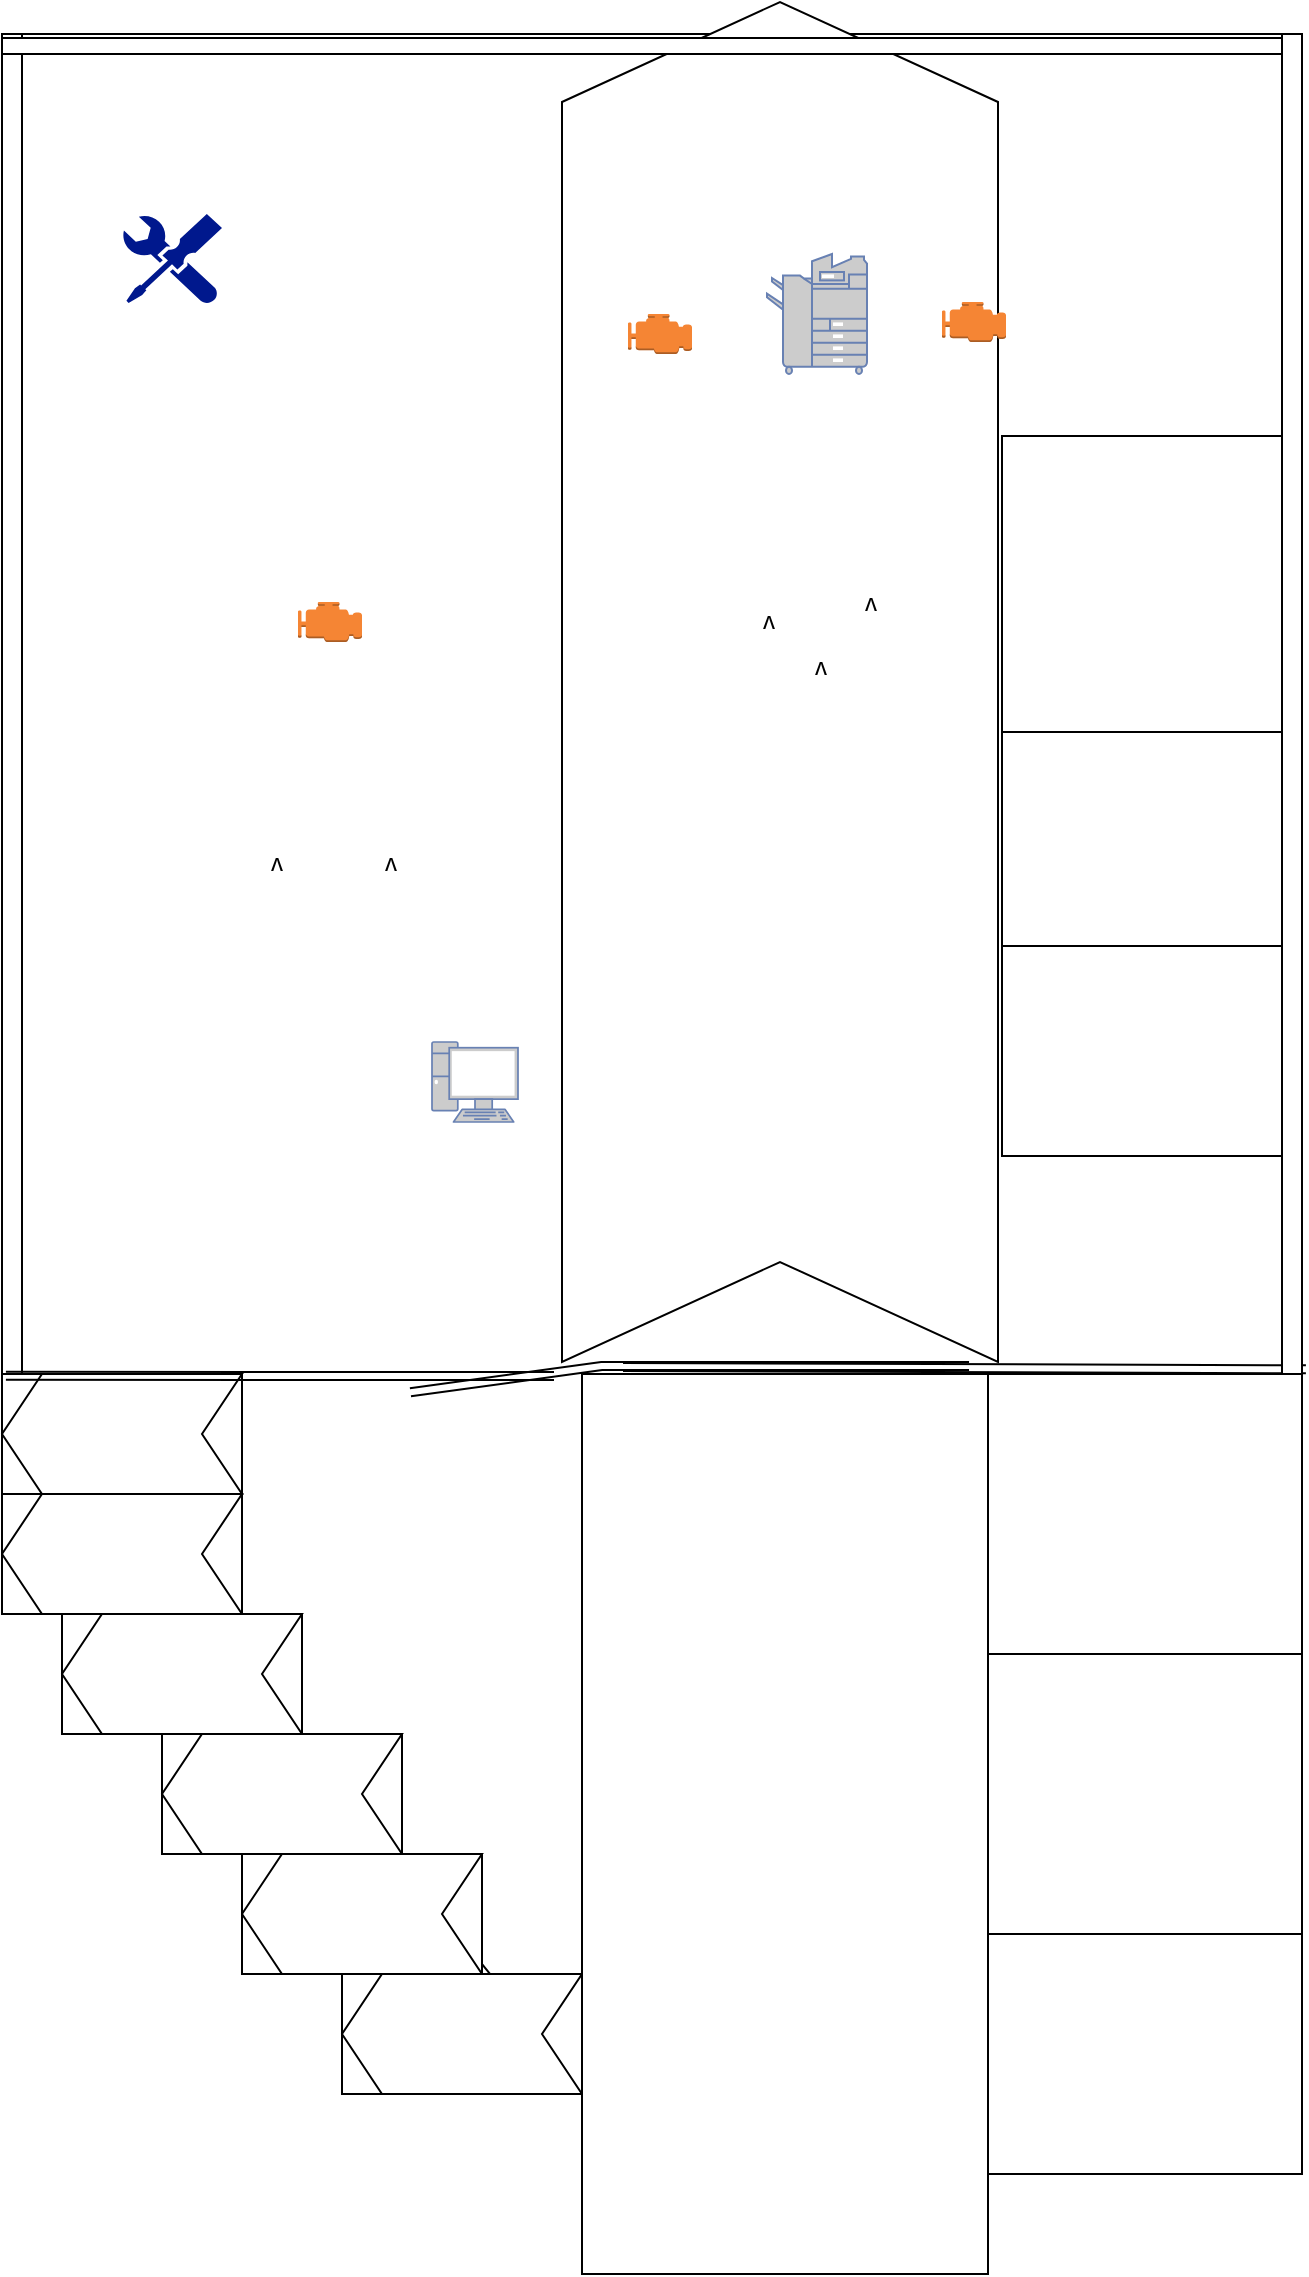 <mxfile version="12.1.9" type="device" pages="1"><diagram id="a69GkUYEjFTFGIZ9Mxtl" name="Page-1"><mxGraphModel dx="1408" dy="731" grid="1" gridSize="10" guides="1" tooltips="1" connect="1" arrows="1" fold="1" page="1" pageScale="1" pageWidth="827" pageHeight="1169" math="0" shadow="0"><root><mxCell id="0"/><mxCell id="1" parent="0"/><mxCell id="UFvwffbPgBp1j3yUa60Z-2" value="" style="shape=offPageConnector;whiteSpace=wrap;html=1;" vertex="1" parent="1"><mxGeometry x="100" y="40" width="650" height="1070" as="geometry"/></mxCell><mxCell id="UFvwffbPgBp1j3yUa60Z-3" value="" style="shape=step;perimeter=stepPerimeter;whiteSpace=wrap;html=1;fixedSize=1;rotation=-90;size=50;" vertex="1" parent="1"><mxGeometry x="149" y="255" width="680" height="218" as="geometry"/></mxCell><mxCell id="UFvwffbPgBp1j3yUa60Z-5" value="" style="shape=link;html=1;entryX=1.003;entryY=0.624;entryDx=0;entryDy=0;entryPerimeter=0;exitX=0.003;exitY=0.627;exitDx=0;exitDy=0;exitPerimeter=0;" edge="1" parent="1" target="UFvwffbPgBp1j3yUa60Z-2"><mxGeometry width="50" height="50" relative="1" as="geometry"><mxPoint x="410.519" y="706.471" as="sourcePoint"/><mxPoint x="150" y="1130" as="targetPoint"/></mxGeometry></mxCell><mxCell id="UFvwffbPgBp1j3yUa60Z-6" value="" style="rounded=0;whiteSpace=wrap;html=1;" vertex="1" parent="1"><mxGeometry x="100" y="710" width="120" height="60" as="geometry"/></mxCell><mxCell id="UFvwffbPgBp1j3yUa60Z-7" value="" style="shape=step;perimeter=stepPerimeter;whiteSpace=wrap;html=1;fixedSize=1;rotation=180;" vertex="1" parent="1"><mxGeometry x="100" y="710" width="120" height="60" as="geometry"/></mxCell><mxCell id="UFvwffbPgBp1j3yUa60Z-8" value="" style="rounded=0;whiteSpace=wrap;html=1;" vertex="1" parent="1"><mxGeometry x="100" y="770" width="120" height="60" as="geometry"/></mxCell><mxCell id="UFvwffbPgBp1j3yUa60Z-9" value="" style="rounded=0;whiteSpace=wrap;html=1;" vertex="1" parent="1"><mxGeometry x="130" y="830" width="120" height="60" as="geometry"/></mxCell><mxCell id="UFvwffbPgBp1j3yUa60Z-10" value="" style="rounded=0;whiteSpace=wrap;html=1;" vertex="1" parent="1"><mxGeometry x="180" y="890" width="120" height="60" as="geometry"/></mxCell><mxCell id="UFvwffbPgBp1j3yUa60Z-11" value="" style="rounded=0;whiteSpace=wrap;html=1;" vertex="1" parent="1"><mxGeometry x="220" y="950" width="120" height="60" as="geometry"/></mxCell><mxCell id="UFvwffbPgBp1j3yUa60Z-12" value="" style="shape=step;perimeter=stepPerimeter;whiteSpace=wrap;html=1;fixedSize=1;rotation=180;" vertex="1" parent="1"><mxGeometry x="100" y="770" width="120" height="60" as="geometry"/></mxCell><mxCell id="UFvwffbPgBp1j3yUa60Z-13" value="" style="shape=step;perimeter=stepPerimeter;whiteSpace=wrap;html=1;fixedSize=1;rotation=180;" vertex="1" parent="1"><mxGeometry x="130" y="830" width="120" height="60" as="geometry"/></mxCell><mxCell id="UFvwffbPgBp1j3yUa60Z-14" value="" style="shape=step;perimeter=stepPerimeter;whiteSpace=wrap;html=1;fixedSize=1;rotation=180;" vertex="1" parent="1"><mxGeometry x="180" y="890" width="120" height="60" as="geometry"/></mxCell><mxCell id="UFvwffbPgBp1j3yUa60Z-15" value="" style="shape=step;perimeter=stepPerimeter;whiteSpace=wrap;html=1;fixedSize=1;rotation=180;" vertex="1" parent="1"><mxGeometry x="220" y="950" width="120" height="60" as="geometry"/></mxCell><mxCell id="UFvwffbPgBp1j3yUa60Z-20" value="" style="rounded=0;whiteSpace=wrap;html=1;" vertex="1" parent="1"><mxGeometry x="270" y="1010" width="120" height="60" as="geometry"/></mxCell><mxCell id="UFvwffbPgBp1j3yUa60Z-21" value="" style="shape=step;perimeter=stepPerimeter;whiteSpace=wrap;html=1;fixedSize=1;rotation=180;" vertex="1" parent="1"><mxGeometry x="270" y="1010" width="120" height="60" as="geometry"/></mxCell><mxCell id="UFvwffbPgBp1j3yUa60Z-22" value="" style="rounded=0;whiteSpace=wrap;html=1;" vertex="1" parent="1"><mxGeometry x="100" y="40" width="10" height="670" as="geometry"/></mxCell><mxCell id="UFvwffbPgBp1j3yUa60Z-23" value="" style="rounded=0;whiteSpace=wrap;html=1;" vertex="1" parent="1"><mxGeometry x="100" y="42" width="650" height="8" as="geometry"/></mxCell><mxCell id="UFvwffbPgBp1j3yUa60Z-24" value="" style="rounded=0;whiteSpace=wrap;html=1;" vertex="1" parent="1"><mxGeometry x="740" y="40" width="10" height="670" as="geometry"/></mxCell><mxCell id="UFvwffbPgBp1j3yUa60Z-25" value="" style="shape=image;html=1;verticalAlign=top;verticalLabelPosition=bottom;labelBackgroundColor=#ffffff;imageAspect=0;aspect=fixed;image=https://cdn2.iconfinder.com/data/icons/humano2/128x128/apps/alienblaster.png" vertex="1" parent="1"><mxGeometry x="202" y="110" width="128" height="128" as="geometry"/></mxCell><mxCell id="UFvwffbPgBp1j3yUa60Z-26" value="" style="shape=image;html=1;verticalAlign=top;verticalLabelPosition=bottom;labelBackgroundColor=#ffffff;imageAspect=0;aspect=fixed;image=https://cdn2.iconfinder.com/data/icons/humano2/128x128/apps/alienblaster.png" vertex="1" parent="1"><mxGeometry x="202" y="430" width="128" height="128" as="geometry"/></mxCell><mxCell id="UFvwffbPgBp1j3yUa60Z-27" value="" style="shape=image;html=1;verticalAlign=top;verticalLabelPosition=bottom;labelBackgroundColor=#ffffff;imageAspect=0;aspect=fixed;image=https://cdn2.iconfinder.com/data/icons/humano2/128x128/apps/alienblaster.png" vertex="1" parent="1"><mxGeometry x="200" y="270" width="128" height="128" as="geometry"/></mxCell><mxCell id="UFvwffbPgBp1j3yUa60Z-28" value="" style="shape=image;html=1;verticalAlign=top;verticalLabelPosition=bottom;labelBackgroundColor=#ffffff;imageAspect=0;aspect=fixed;image=https://cdn3.iconfinder.com/data/icons/car-parts-18/64/door-mirror-wing-side-car-128.png;rotation=-90;" vertex="1" parent="1"><mxGeometry x="170" y="50" width="188" height="188" as="geometry"/></mxCell><mxCell id="UFvwffbPgBp1j3yUa60Z-29" value="" style="outlineConnect=0;dashed=0;verticalLabelPosition=bottom;verticalAlign=top;align=center;html=1;shape=mxgraph.aws3.emr_engine;fillColor=#F58534;gradientColor=none;" vertex="1" parent="1"><mxGeometry x="248" y="324" width="32" height="20" as="geometry"/></mxCell><mxCell id="UFvwffbPgBp1j3yUa60Z-30" value="" style="shape=image;html=1;verticalAlign=top;verticalLabelPosition=bottom;labelBackgroundColor=#ffffff;imageAspect=0;aspect=fixed;image=https://cdn0.iconfinder.com/data/icons/social-productivity-1/512/Startup_rocket-128.png;rotation=-180;" vertex="1" parent="1"><mxGeometry x="345" y="100" width="330" height="330" as="geometry"/></mxCell><mxCell id="UFvwffbPgBp1j3yUa60Z-31" value="" style="outlineConnect=0;dashed=0;verticalLabelPosition=bottom;verticalAlign=top;align=center;html=1;shape=mxgraph.aws3.emr_engine;fillColor=#F58534;gradientColor=none;" vertex="1" parent="1"><mxGeometry x="413" y="180" width="32" height="20" as="geometry"/></mxCell><mxCell id="UFvwffbPgBp1j3yUa60Z-32" value="" style="outlineConnect=0;dashed=0;verticalLabelPosition=bottom;verticalAlign=top;align=center;html=1;shape=mxgraph.aws3.emr_engine;fillColor=#F58534;gradientColor=none;" vertex="1" parent="1"><mxGeometry x="570" y="174" width="32" height="20" as="geometry"/></mxCell><mxCell id="UFvwffbPgBp1j3yUa60Z-33" value="v" style="shape=image;html=1;verticalAlign=top;verticalLabelPosition=bottom;labelBackgroundColor=#ffffff;imageAspect=0;aspect=fixed;image=https://cdn2.iconfinder.com/data/icons/army-glyph-1/512/Army_bomb_grenade_military_navy_military-128.png;rotation=180;" vertex="1" parent="1"><mxGeometry x="270" y="470" width="51" height="51" as="geometry"/></mxCell><mxCell id="UFvwffbPgBp1j3yUa60Z-34" value="v" style="shape=image;html=1;verticalAlign=top;verticalLabelPosition=bottom;labelBackgroundColor=#ffffff;imageAspect=0;aspect=fixed;image=https://cdn2.iconfinder.com/data/icons/army-glyph-1/512/Army_bomb_grenade_military_navy_military-128.png;rotation=180;" vertex="1" parent="1"><mxGeometry x="213" y="470" width="51" height="51" as="geometry"/></mxCell><mxCell id="UFvwffbPgBp1j3yUa60Z-35" value="v" style="shape=image;html=1;verticalAlign=top;verticalLabelPosition=bottom;labelBackgroundColor=#ffffff;imageAspect=0;aspect=fixed;image=https://cdn2.iconfinder.com/data/icons/army-glyph-1/512/Army_bomb_grenade_military_navy_military-128.png;rotation=180;" vertex="1" parent="1"><mxGeometry x="459" y="349.5" width="51" height="51" as="geometry"/></mxCell><mxCell id="UFvwffbPgBp1j3yUa60Z-36" value="v" style="shape=image;html=1;verticalAlign=top;verticalLabelPosition=bottom;labelBackgroundColor=#ffffff;imageAspect=0;aspect=fixed;image=https://cdn2.iconfinder.com/data/icons/army-glyph-1/512/Army_bomb_grenade_military_navy_military-128.png;rotation=180;" vertex="1" parent="1"><mxGeometry x="484.5" y="372.5" width="51" height="51" as="geometry"/></mxCell><mxCell id="UFvwffbPgBp1j3yUa60Z-37" value="v" style="shape=image;html=1;verticalAlign=top;verticalLabelPosition=bottom;labelBackgroundColor=#ffffff;imageAspect=0;aspect=fixed;image=https://cdn2.iconfinder.com/data/icons/army-glyph-1/512/Army_bomb_grenade_military_navy_military-128.png;rotation=180;" vertex="1" parent="1"><mxGeometry x="510" y="340.5" width="51" height="51" as="geometry"/></mxCell><mxCell id="UFvwffbPgBp1j3yUa60Z-38" value="" style="aspect=fixed;pointerEvents=1;shadow=0;dashed=0;html=1;strokeColor=none;labelPosition=center;verticalLabelPosition=bottom;verticalAlign=top;align=center;fillColor=#00188D;shape=mxgraph.mscae.enterprise.tool;" vertex="1" parent="1"><mxGeometry x="160" y="130" width="50" height="45" as="geometry"/></mxCell><mxCell id="UFvwffbPgBp1j3yUa60Z-40" value="" style="shape=image;html=1;verticalAlign=top;verticalLabelPosition=bottom;labelBackgroundColor=#ffffff;imageAspect=0;aspect=fixed;image=https://cdn2.iconfinder.com/data/icons/interface-12/24/interface-70-128.png" vertex="1" parent="1"><mxGeometry x="161" y="389" width="210" height="210" as="geometry"/></mxCell><mxCell id="UFvwffbPgBp1j3yUa60Z-41" value="" style="shape=image;html=1;verticalAlign=top;verticalLabelPosition=bottom;labelBackgroundColor=#ffffff;imageAspect=0;aspect=fixed;image=https://cdn4.iconfinder.com/data/icons/common-toolbar/36/Options-2-128.png" vertex="1" parent="1"><mxGeometry x="312.5" y="396" width="55" height="55" as="geometry"/></mxCell><mxCell id="UFvwffbPgBp1j3yUa60Z-42" value="" style="shape=image;html=1;verticalAlign=top;verticalLabelPosition=bottom;labelBackgroundColor=#ffffff;imageAspect=0;aspect=fixed;image=https://cdn3.iconfinder.com/data/icons/line-icons-set/128/1-08-128.png" vertex="1" parent="1"><mxGeometry x="161" y="393.5" width="60" height="60" as="geometry"/></mxCell><mxCell id="UFvwffbPgBp1j3yUa60Z-43" value="" style="shape=image;html=1;verticalAlign=top;verticalLabelPosition=bottom;labelBackgroundColor=#ffffff;imageAspect=0;aspect=fixed;image=https://cdn3.iconfinder.com/data/icons/camping-47/512/7-128.png" vertex="1" parent="1"><mxGeometry x="163" y="529" width="58" height="58" as="geometry"/></mxCell><mxCell id="UFvwffbPgBp1j3yUa60Z-44" value="" style="fontColor=#0066CC;verticalAlign=top;verticalLabelPosition=bottom;labelPosition=center;align=center;html=1;outlineConnect=0;fillColor=#CCCCCC;strokeColor=#6881B3;gradientColor=none;gradientDirection=north;strokeWidth=2;shape=mxgraph.networks.copier;" vertex="1" parent="1"><mxGeometry x="482.5" y="150" width="50" height="60" as="geometry"/></mxCell><mxCell id="UFvwffbPgBp1j3yUa60Z-45" value="" style="fontColor=#0066CC;verticalAlign=top;verticalLabelPosition=bottom;labelPosition=center;align=center;html=1;outlineConnect=0;fillColor=#CCCCCC;strokeColor=#6881B3;gradientColor=none;gradientDirection=north;strokeWidth=2;shape=mxgraph.networks.pc;" vertex="1" parent="1"><mxGeometry x="315" y="544" width="43" height="40" as="geometry"/></mxCell><mxCell id="UFvwffbPgBp1j3yUa60Z-46" value="" style="rounded=0;whiteSpace=wrap;html=1;" vertex="1" parent="1"><mxGeometry x="590" y="710" width="160" height="140" as="geometry"/></mxCell><mxCell id="UFvwffbPgBp1j3yUa60Z-47" value="" style="rounded=0;whiteSpace=wrap;html=1;" vertex="1" parent="1"><mxGeometry x="590" y="850" width="160" height="140" as="geometry"/></mxCell><mxCell id="UFvwffbPgBp1j3yUa60Z-48" value="" style="rounded=0;whiteSpace=wrap;html=1;" vertex="1" parent="1"><mxGeometry x="590" y="990" width="160" height="120" as="geometry"/></mxCell><mxCell id="UFvwffbPgBp1j3yUa60Z-49" value="" style="rounded=0;whiteSpace=wrap;html=1;" vertex="1" parent="1"><mxGeometry x="390" y="710" width="203" height="450" as="geometry"/></mxCell><mxCell id="UFvwffbPgBp1j3yUa60Z-50" value="" style="rounded=0;whiteSpace=wrap;html=1;" vertex="1" parent="1"><mxGeometry x="600" y="241" width="140" height="149" as="geometry"/></mxCell><mxCell id="UFvwffbPgBp1j3yUa60Z-51" value="" style="rounded=0;whiteSpace=wrap;html=1;" vertex="1" parent="1"><mxGeometry x="600" y="389" width="140" height="111" as="geometry"/></mxCell><mxCell id="UFvwffbPgBp1j3yUa60Z-52" value="" style="rounded=0;whiteSpace=wrap;html=1;" vertex="1" parent="1"><mxGeometry x="600" y="496" width="140" height="105" as="geometry"/></mxCell><mxCell id="UFvwffbPgBp1j3yUa60Z-54" value="" style="shape=link;html=1;entryX=1.003;entryY=0.624;entryDx=0;entryDy=0;entryPerimeter=0;exitX=0.003;exitY=0.627;exitDx=0;exitDy=0;exitPerimeter=0;" edge="1" parent="1" source="UFvwffbPgBp1j3yUa60Z-55"><mxGeometry width="50" height="50" relative="1" as="geometry"><mxPoint x="101.95" y="710.89" as="sourcePoint"/><mxPoint x="583.519" y="705.952" as="targetPoint"/><Array as="points"><mxPoint x="400" y="706"/></Array></mxGeometry></mxCell><mxCell id="UFvwffbPgBp1j3yUa60Z-55" value="" style="shape=image;html=1;verticalAlign=top;verticalLabelPosition=bottom;labelBackgroundColor=#ffffff;imageAspect=0;aspect=fixed;image=https://cdn2.iconfinder.com/data/icons/home-appliances-furnitures/100/air-conditioner-128.png" vertex="1" parent="1"><mxGeometry x="304" y="674" width="72" height="72" as="geometry"/></mxCell><mxCell id="UFvwffbPgBp1j3yUa60Z-56" value="" style="shape=link;html=1;exitX=0.003;exitY=0.627;exitDx=0;exitDy=0;exitPerimeter=0;" edge="1" parent="1" source="UFvwffbPgBp1j3yUa60Z-2"><mxGeometry width="50" height="50" relative="1" as="geometry"><mxPoint x="101.95" y="710.89" as="sourcePoint"/><mxPoint x="376" y="711" as="targetPoint"/><Array as="points"><mxPoint x="340" y="711"/></Array></mxGeometry></mxCell><mxCell id="UFvwffbPgBp1j3yUa60Z-57" value="" style="shape=image;html=1;verticalAlign=top;verticalLabelPosition=bottom;labelBackgroundColor=#ffffff;imageAspect=0;aspect=fixed;image=https://cdn2.iconfinder.com/data/icons/home-appliances-furnitures/100/air-conditioner-128.png;rotation=90;" vertex="1" parent="1"><mxGeometry x="561" y="750" width="68" height="68" as="geometry"/></mxCell><mxCell id="UFvwffbPgBp1j3yUa60Z-58" value="" style="shape=image;html=1;verticalAlign=top;verticalLabelPosition=bottom;labelBackgroundColor=#ffffff;imageAspect=0;aspect=fixed;image=https://cdn2.iconfinder.com/data/icons/home-appliances-furnitures/100/air-conditioner-128.png;rotation=90;" vertex="1" parent="1"><mxGeometry x="559" y="882" width="68" height="68" as="geometry"/></mxCell><mxCell id="UFvwffbPgBp1j3yUa60Z-59" value="" style="shape=image;html=1;verticalAlign=top;verticalLabelPosition=bottom;labelBackgroundColor=#ffffff;imageAspect=0;aspect=fixed;image=https://cdn2.iconfinder.com/data/icons/home-appliances-furnitures/100/air-conditioner-128.png;rotation=90;" vertex="1" parent="1"><mxGeometry x="561" y="1016" width="68" height="68" as="geometry"/></mxCell></root></mxGraphModel></diagram></mxfile>